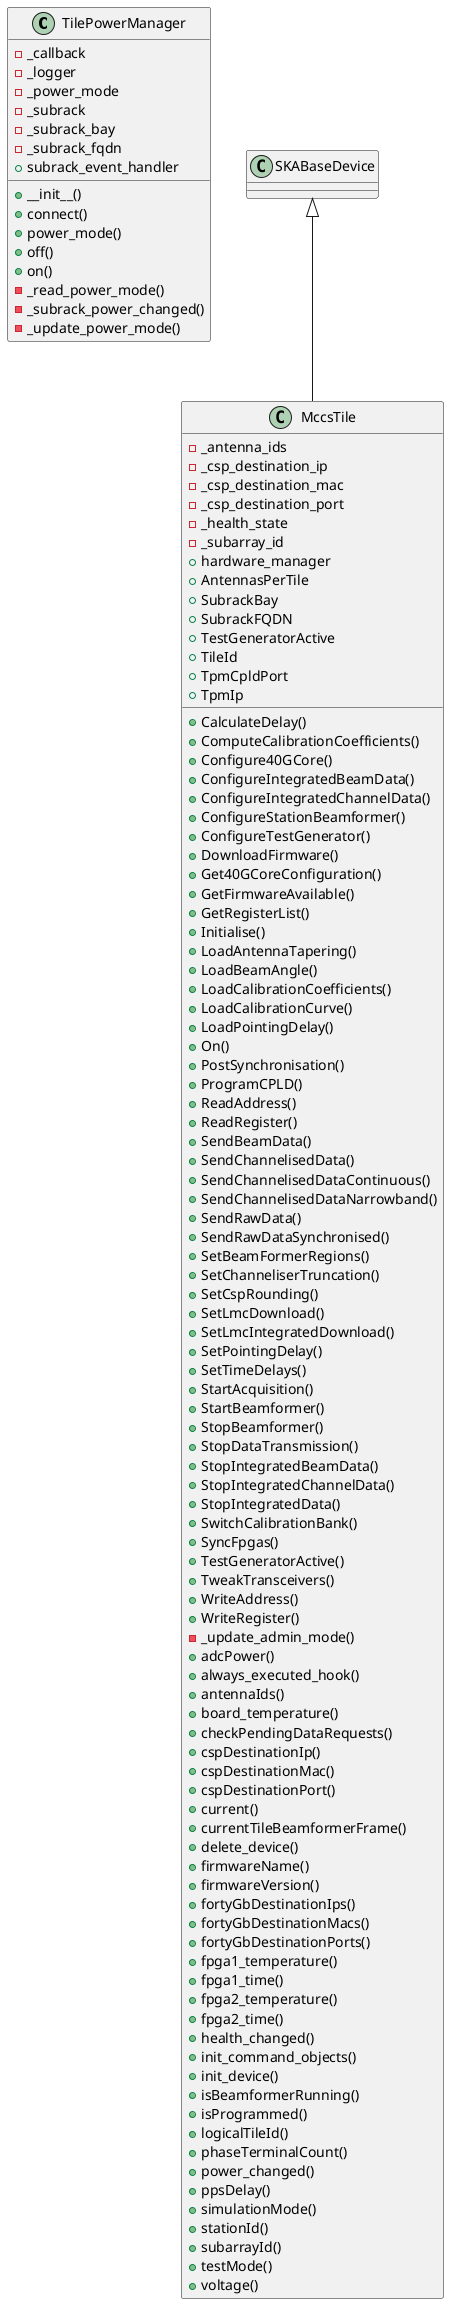 @startuml

class TilePowerManager {
  -_callback
  -_logger
  -_power_mode
  -_subrack
  -_subrack_bay
  -_subrack_fqdn  
  +subrack_event_handler
  +__init__()
  +connect()
  +power_mode()
  +off()
  +on()
  -_read_power_mode()
  -_subrack_power_changed()
  -_update_power_mode()
}

class MccsTile {
  
  -_antenna_ids
  -_csp_destination_ip
  -_csp_destination_mac
  -_csp_destination_port
  -_health_state
  -_subarray_id
  +hardware_manager
  +AntennasPerTile
  +SubrackBay
  +SubrackFQDN
  +TestGeneratorActive
  +TileId
  +TpmCpldPort
  +TpmIp
  +CalculateDelay()
  +ComputeCalibrationCoefficients()
  +Configure40GCore()
  +ConfigureIntegratedBeamData()
  +ConfigureIntegratedChannelData()
  +ConfigureStationBeamformer()
  +ConfigureTestGenerator()
  +DownloadFirmware()
  +Get40GCoreConfiguration()
  +GetFirmwareAvailable()
  +GetRegisterList()
  +Initialise()
  +LoadAntennaTapering()
  +LoadBeamAngle()
  +LoadCalibrationCoefficients()
  +LoadCalibrationCurve()
  +LoadPointingDelay()
  +On()
  +PostSynchronisation()
  +ProgramCPLD()
  +ReadAddress()
  +ReadRegister()
  +SendBeamData()
  +SendChannelisedData()
  +SendChannelisedDataContinuous()
  +SendChannelisedDataNarrowband()
  +SendRawData()
  +SendRawDataSynchronised()
  +SetBeamFormerRegions()
  +SetChanneliserTruncation()
  +SetCspRounding()
  +SetLmcDownload()
  +SetLmcIntegratedDownload()
  +SetPointingDelay()
  +SetTimeDelays()
  +StartAcquisition()
  +StartBeamformer()
  +StopBeamformer()
  +StopDataTransmission()
  +StopIntegratedBeamData()
  +StopIntegratedChannelData()
  +StopIntegratedData()
  +SwitchCalibrationBank()
  +SyncFpgas()
  +TestGeneratorActive()
  +TweakTransceivers()
  +WriteAddress()
  +WriteRegister()
  -_update_admin_mode()
  +adcPower()
  +always_executed_hook()
  +antennaIds()
  +board_temperature()
  +checkPendingDataRequests()
  +cspDestinationIp()
  +cspDestinationMac()
  +cspDestinationPort()
  +current()
  +currentTileBeamformerFrame()
  +delete_device()
  +firmwareName()
  +firmwareVersion()
  +fortyGbDestinationIps()
  +fortyGbDestinationMacs()
  +fortyGbDestinationPorts()
  +fpga1_temperature()
  +fpga1_time()
  +fpga2_temperature()
  +fpga2_time()
  +health_changed()
  +init_command_objects()
  +init_device()
  +isBeamformerRunning()
  +isProgrammed()
  +logicalTileId()
  +phaseTerminalCount()
  +power_changed()
  +ppsDelay()
  +simulationMode()
  +stationId()
  +subarrayId()
  +testMode()
  +voltage()
}

class SKABaseDevice {
}

 SKABaseDevice <|-- MccsTile

@enduml
